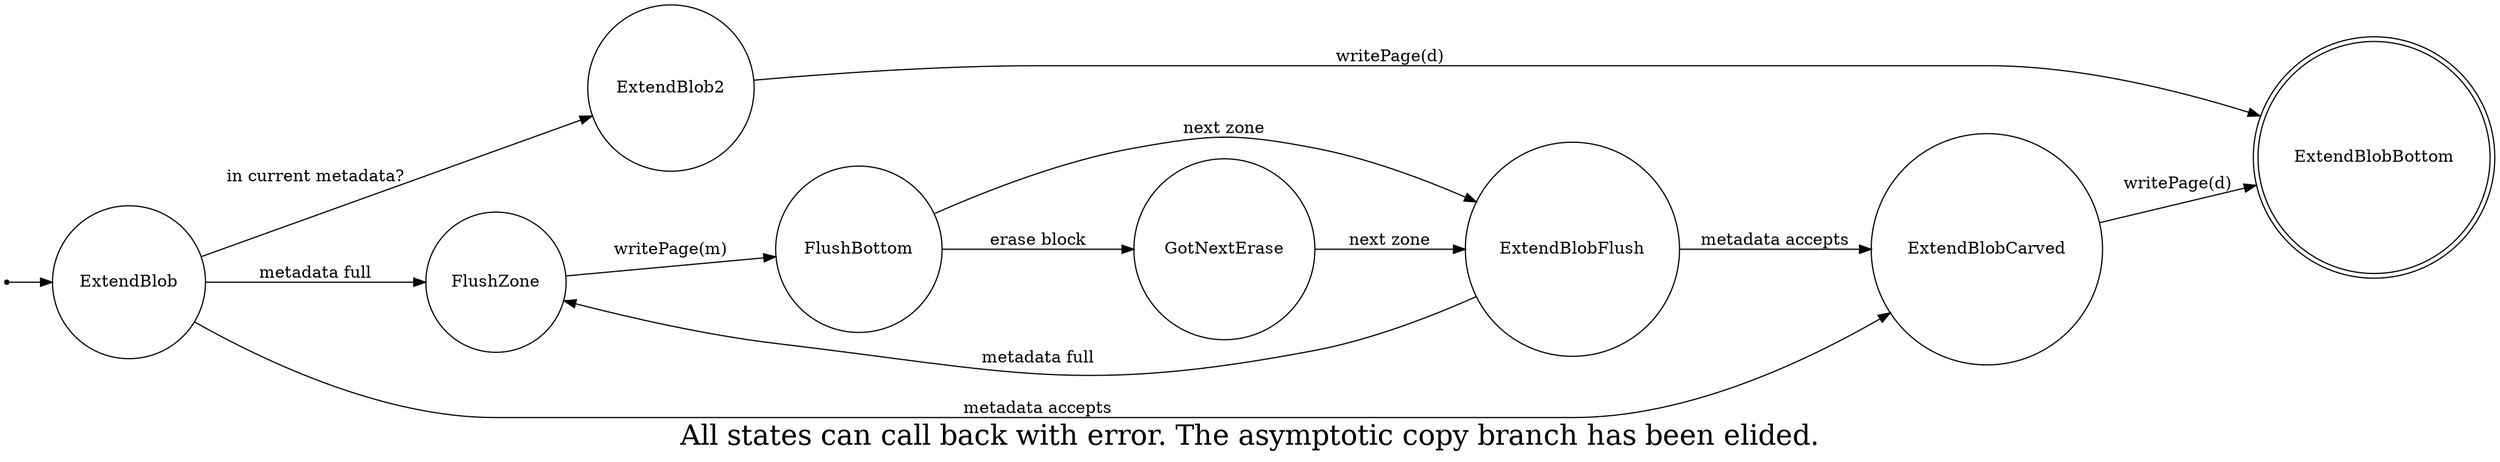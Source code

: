digraph ExtendBlob {
    rankdir=LR;
    fontsize=24;
    label="All states can call back with error. The asymptotic copy branch has been elided.";
    node [shape = doublecircle]; ExtendBlobBottom;
    node [shape = point ]; qi

    node [shape = circle];
    qi -> ExtendBlob;
    ExtendBlob -> ExtendBlob2 [ label = "in current metadata?" ];
    ExtendBlob2 -> ExtendBlobBottom  [ label = "writePage(d)" ];
    ExtendBlob -> FlushZone  [ label = "metadata full" ];
    ExtendBlob -> ExtendBlobCarved [ label = "metadata accepts" ];
    FlushZone -> FlushBottom [ label = "writePage(m)" ];
    FlushBottom -> ExtendBlobFlush [ label = "next zone" ];
    FlushBottom -> GotNextErase [ label = "erase block" ];
    GotNextErase -> ExtendBlobFlush [ label = "next zone" ];
    ExtendBlobFlush -> ExtendBlobCarved [ label = "metadata accepts" ];
    ExtendBlobFlush -> FlushZone [ label = "metadata full" ];
    ExtendBlobCarved -> ExtendBlobBottom [ label = "writePage(d)" ];
}

